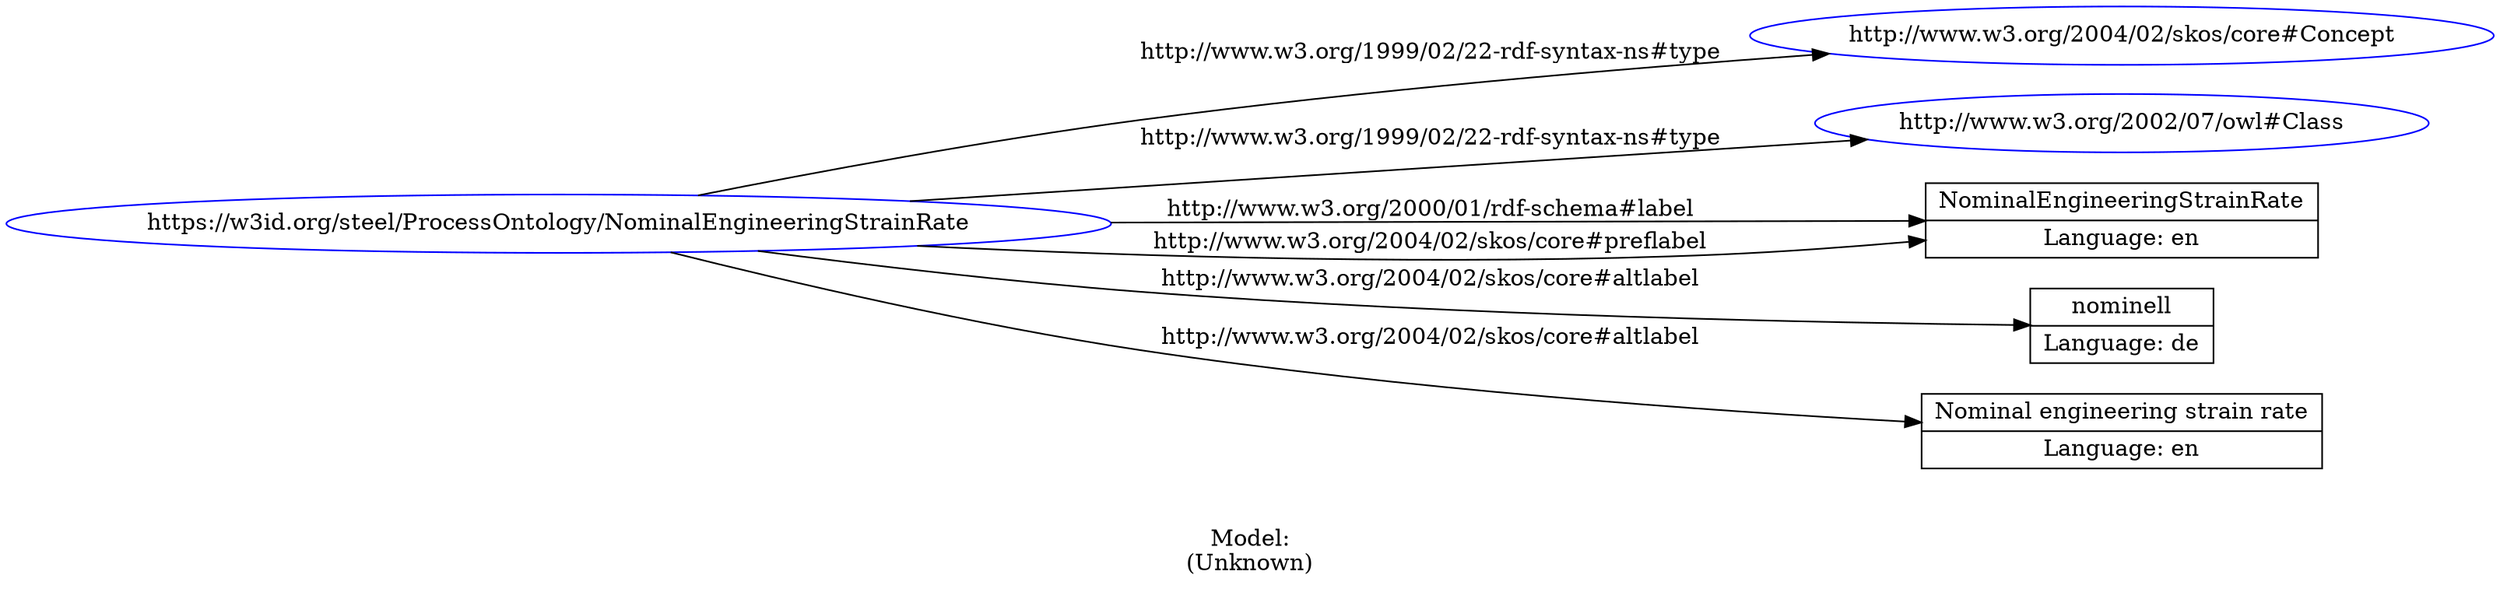 digraph {
	rankdir = LR;
	charset="utf-8";

	"Rhttps://w3id.org/steel/ProcessOntology/NominalEngineeringStrainRate" -> "Rhttp://www.w3.org/2004/02/skos/core#Concept" [ label="http://www.w3.org/1999/02/22-rdf-syntax-ns#type" ];
	"Rhttps://w3id.org/steel/ProcessOntology/NominalEngineeringStrainRate" -> "Rhttp://www.w3.org/2002/07/owl#Class" [ label="http://www.w3.org/1999/02/22-rdf-syntax-ns#type" ];
	"Rhttps://w3id.org/steel/ProcessOntology/NominalEngineeringStrainRate" -> "LNominalEngineeringStrainRate|Language: en" [ label="http://www.w3.org/2000/01/rdf-schema#label" ];
	"Rhttps://w3id.org/steel/ProcessOntology/NominalEngineeringStrainRate" -> "Lnominell|Language: de" [ label="http://www.w3.org/2004/02/skos/core#altlabel" ];
	"Rhttps://w3id.org/steel/ProcessOntology/NominalEngineeringStrainRate" -> "LNominal engineering strain rate|Language: en" [ label="http://www.w3.org/2004/02/skos/core#altlabel" ];
	"Rhttps://w3id.org/steel/ProcessOntology/NominalEngineeringStrainRate" -> "LNominalEngineeringStrainRate|Language: en" [ label="http://www.w3.org/2004/02/skos/core#preflabel" ];

	// Resources
	"Rhttps://w3id.org/steel/ProcessOntology/NominalEngineeringStrainRate" [ label="https://w3id.org/steel/ProcessOntology/NominalEngineeringStrainRate", shape = ellipse, color = blue ];
	"Rhttp://www.w3.org/2004/02/skos/core#Concept" [ label="http://www.w3.org/2004/02/skos/core#Concept", shape = ellipse, color = blue ];
	"Rhttp://www.w3.org/2002/07/owl#Class" [ label="http://www.w3.org/2002/07/owl#Class", shape = ellipse, color = blue ];

	// Anonymous nodes

	// Literals
	"LNominalEngineeringStrainRate|Language: en" [ label="NominalEngineeringStrainRate|Language: en", shape = record ];
	"Lnominell|Language: de" [ label="nominell|Language: de", shape = record ];
	"LNominal engineering strain rate|Language: en" [ label="Nominal engineering strain rate|Language: en", shape = record ];

	label="\n\nModel:\n(Unknown)";
}
